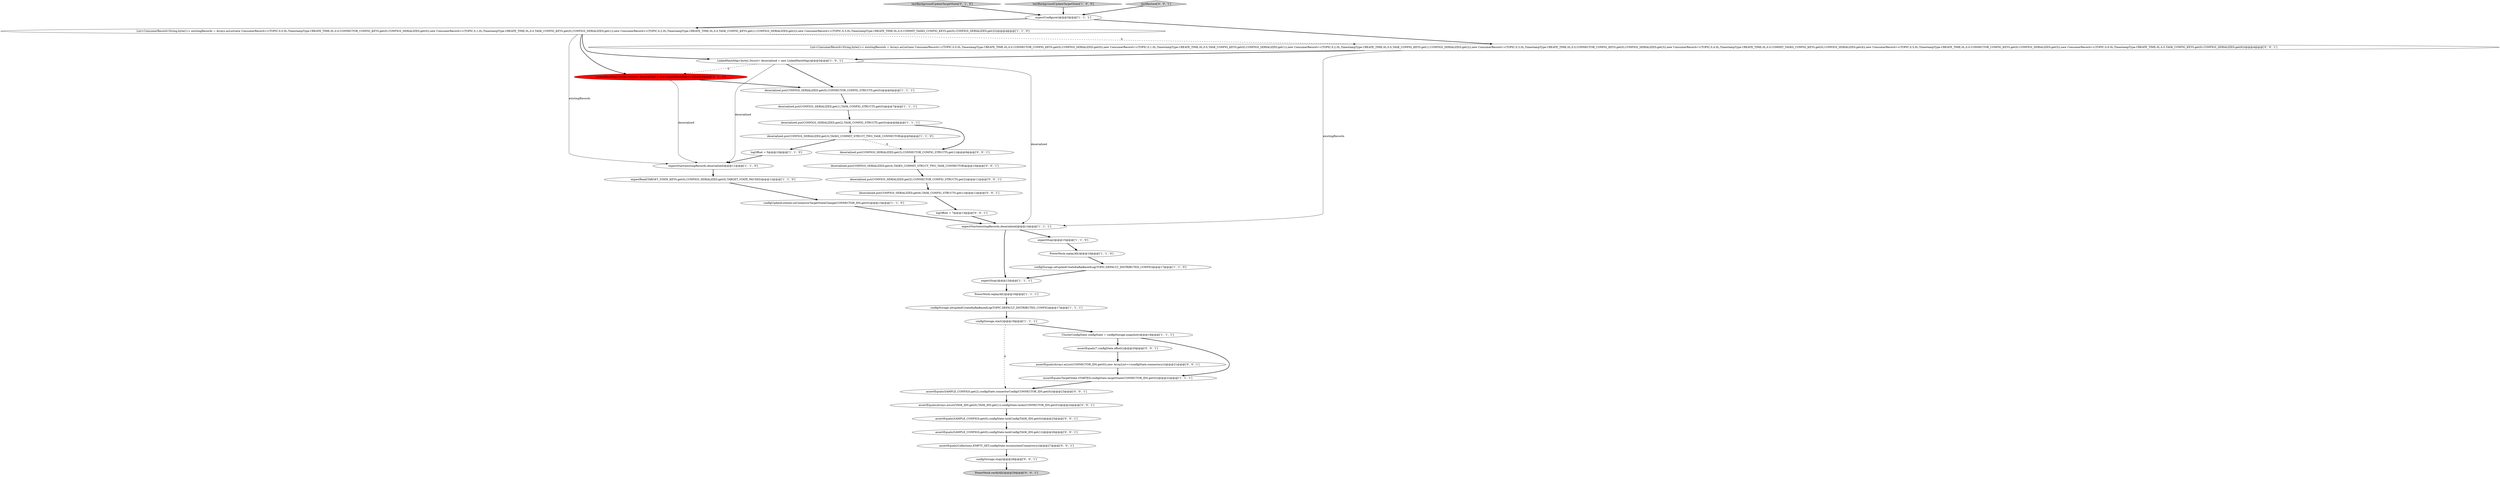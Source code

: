 digraph {
33 [style = filled, label = "deserialized.put(CONFIGS_SERIALIZED.get(6),TASK_CONFIG_STRUCTS.get(1))@@@12@@@['0', '0', '1']", fillcolor = white, shape = ellipse image = "AAA0AAABBB3BBB"];
18 [style = filled, label = "List<ConsumerRecord<String,byte((>> existingRecords = Arrays.asList(new ConsumerRecord<>(TOPIC,0,0,0L,TimestampType.CREATE_TIME,0L,0,0,CONNECTOR_CONFIG_KEYS.get(0),CONFIGS_SERIALIZED.get(0)),new ConsumerRecord<>(TOPIC,0,1,0L,TimestampType.CREATE_TIME,0L,0,0,TASK_CONFIG_KEYS.get(0),CONFIGS_SERIALIZED.get(1)),new ConsumerRecord<>(TOPIC,0,2,0L,TimestampType.CREATE_TIME,0L,0,0,TASK_CONFIG_KEYS.get(1),CONFIGS_SERIALIZED.get(2)),new ConsumerRecord<>(TOPIC,0,3,0L,TimestampType.CREATE_TIME,0L,0,0,COMMIT_TASKS_CONFIG_KEYS.get(0),CONFIGS_SERIALIZED.get(3)))@@@4@@@['1', '1', '0']", fillcolor = white, shape = ellipse image = "AAA0AAABBB1BBB"];
14 [style = filled, label = "expectConfigure()@@@3@@@['1', '1', '1']", fillcolor = white, shape = ellipse image = "AAA0AAABBB1BBB"];
28 [style = filled, label = "assertEquals(SAMPLE_CONFIGS.get(0),configState.taskConfig(TASK_IDS.get(0)))@@@25@@@['0', '0', '1']", fillcolor = white, shape = ellipse image = "AAA0AAABBB3BBB"];
29 [style = filled, label = "assertEquals(SAMPLE_CONFIGS.get(0),configState.taskConfig(TASK_IDS.get(1)))@@@26@@@['0', '0', '1']", fillcolor = white, shape = ellipse image = "AAA0AAABBB3BBB"];
11 [style = filled, label = "expectStart(existingRecords,deserialized)@@@14@@@['1', '1', '1']", fillcolor = white, shape = ellipse image = "AAA0AAABBB1BBB"];
4 [style = filled, label = "deserialized.put(CONFIGS_SERIALIZED.get(0),CONNECTOR_CONFIG_STRUCTS.get(0))@@@6@@@['1', '1', '1']", fillcolor = white, shape = ellipse image = "AAA0AAABBB1BBB"];
37 [style = filled, label = "assertEquals(SAMPLE_CONFIGS.get(2),configState.connectorConfig(CONNECTOR_IDS.get(0)))@@@23@@@['0', '0', '1']", fillcolor = white, shape = ellipse image = "AAA0AAABBB3BBB"];
26 [style = filled, label = "assertEquals(7,configState.offset())@@@20@@@['0', '0', '1']", fillcolor = white, shape = ellipse image = "AAA0AAABBB3BBB"];
2 [style = filled, label = "LinkedHashMap<byte((,Struct> deserialized = new LinkedHashMap()@@@5@@@['1', '0', '1']", fillcolor = white, shape = ellipse image = "AAA0AAABBB1BBB"];
15 [style = filled, label = "configStorage.setupAndCreateKafkaBasedLog(TOPIC,DEFAULT_DISTRIBUTED_CONFIG)@@@17@@@['1', '1', '0']", fillcolor = white, shape = ellipse image = "AAA0AAABBB1BBB"];
16 [style = filled, label = "expectStop()@@@15@@@['1', '1', '1']", fillcolor = white, shape = ellipse image = "AAA0AAABBB1BBB"];
25 [style = filled, label = "configStorage.stop()@@@28@@@['0', '0', '1']", fillcolor = white, shape = ellipse image = "AAA0AAABBB3BBB"];
39 [style = filled, label = "deserialized.put(CONFIGS_SERIALIZED.get(5),CONNECTOR_CONFIG_STRUCTS.get(2))@@@11@@@['0', '0', '1']", fillcolor = white, shape = ellipse image = "AAA0AAABBB3BBB"];
19 [style = filled, label = "PowerMock.replayAll()@@@16@@@['1', '1', '1']", fillcolor = white, shape = ellipse image = "AAA0AAABBB1BBB"];
12 [style = filled, label = "PowerMock.replayAll()@@@16@@@['1', '1', '0']", fillcolor = white, shape = ellipse image = "AAA0AAABBB1BBB"];
7 [style = filled, label = "expectRead(TARGET_STATE_KEYS.get(0),CONFIGS_SERIALIZED.get(0),TARGET_STATE_PAUSED)@@@12@@@['1', '1', '0']", fillcolor = white, shape = ellipse image = "AAA0AAABBB1BBB"];
24 [style = filled, label = "logOffset = 7@@@13@@@['0', '0', '1']", fillcolor = white, shape = ellipse image = "AAA0AAABBB3BBB"];
21 [style = filled, label = "deserialized.put(CONFIGS_SERIALIZED.get(2),TASK_CONFIG_STRUCTS.get(0))@@@8@@@['1', '1', '1']", fillcolor = white, shape = ellipse image = "AAA0AAABBB1BBB"];
3 [style = filled, label = "configUpdateListener.onConnectorTargetStateChange(CONNECTOR_IDS.get(0))@@@13@@@['1', '1', '0']", fillcolor = white, shape = ellipse image = "AAA0AAABBB1BBB"];
34 [style = filled, label = "deserialized.put(CONFIGS_SERIALIZED.get(4),TASKS_COMMIT_STRUCT_TWO_TASK_CONNECTOR)@@@10@@@['0', '0', '1']", fillcolor = white, shape = ellipse image = "AAA0AAABBB3BBB"];
23 [style = filled, label = "testBackgroundUpdateTargetState['0', '1', '0']", fillcolor = lightgray, shape = diamond image = "AAA0AAABBB2BBB"];
1 [style = filled, label = "testBackgroundUpdateTargetState['1', '0', '0']", fillcolor = lightgray, shape = diamond image = "AAA0AAABBB1BBB"];
35 [style = filled, label = "deserialized.put(CONFIGS_SERIALIZED.get(3),CONNECTOR_CONFIG_STRUCTS.get(1))@@@9@@@['0', '0', '1']", fillcolor = white, shape = ellipse image = "AAA0AAABBB3BBB"];
27 [style = filled, label = "assertEquals(Arrays.asList(CONNECTOR_IDS.get(0)),new ArrayList<>(configState.connectors()))@@@21@@@['0', '0', '1']", fillcolor = white, shape = ellipse image = "AAA0AAABBB3BBB"];
6 [style = filled, label = "expectStart(existingRecords,deserialized)@@@11@@@['1', '1', '0']", fillcolor = white, shape = ellipse image = "AAA0AAABBB1BBB"];
20 [style = filled, label = "deserialized.put(CONFIGS_SERIALIZED.get(3),TASKS_COMMIT_STRUCT_TWO_TASK_CONNECTOR)@@@9@@@['1', '1', '0']", fillcolor = white, shape = ellipse image = "AAA0AAABBB1BBB"];
13 [style = filled, label = "expectStop()@@@15@@@['1', '1', '0']", fillcolor = white, shape = ellipse image = "AAA0AAABBB1BBB"];
36 [style = filled, label = "PowerMock.verifyAll()@@@29@@@['0', '0', '1']", fillcolor = lightgray, shape = ellipse image = "AAA0AAABBB3BBB"];
30 [style = filled, label = "assertEquals(Collections.EMPTY_SET,configState.inconsistentConnectors())@@@27@@@['0', '0', '1']", fillcolor = white, shape = ellipse image = "AAA0AAABBB3BBB"];
8 [style = filled, label = "assertEquals(TargetState.STARTED,configState.targetState(CONNECTOR_IDS.get(0)))@@@22@@@['1', '1', '1']", fillcolor = white, shape = ellipse image = "AAA0AAABBB1BBB"];
0 [style = filled, label = "configStorage.start()@@@18@@@['1', '1', '1']", fillcolor = white, shape = ellipse image = "AAA0AAABBB1BBB"];
10 [style = filled, label = "logOffset = 5@@@10@@@['1', '1', '0']", fillcolor = white, shape = ellipse image = "AAA0AAABBB1BBB"];
5 [style = filled, label = "deserialized.put(CONFIGS_SERIALIZED.get(1),TASK_CONFIG_STRUCTS.get(0))@@@7@@@['1', '1', '1']", fillcolor = white, shape = ellipse image = "AAA0AAABBB1BBB"];
32 [style = filled, label = "assertEquals(Arrays.asList(TASK_IDS.get(0),TASK_IDS.get(1)),configState.tasks(CONNECTOR_IDS.get(0)))@@@24@@@['0', '0', '1']", fillcolor = white, shape = ellipse image = "AAA0AAABBB3BBB"];
22 [style = filled, label = "LinkedHashMap<byte((,Struct> deserialized = new LinkedHashMap<>()@@@5@@@['0', '1', '0']", fillcolor = red, shape = ellipse image = "AAA1AAABBB2BBB"];
38 [style = filled, label = "testRestore['0', '0', '1']", fillcolor = lightgray, shape = diamond image = "AAA0AAABBB3BBB"];
9 [style = filled, label = "configStorage.setupAndCreateKafkaBasedLog(TOPIC,DEFAULT_DISTRIBUTED_CONFIG)@@@17@@@['1', '1', '1']", fillcolor = white, shape = ellipse image = "AAA0AAABBB1BBB"];
31 [style = filled, label = "List<ConsumerRecord<String,byte((>> existingRecords = Arrays.asList(new ConsumerRecord<>(TOPIC,0,0,0L,TimestampType.CREATE_TIME,0L,0,0,CONNECTOR_CONFIG_KEYS.get(0),CONFIGS_SERIALIZED.get(0)),new ConsumerRecord<>(TOPIC,0,1,0L,TimestampType.CREATE_TIME,0L,0,0,TASK_CONFIG_KEYS.get(0),CONFIGS_SERIALIZED.get(1)),new ConsumerRecord<>(TOPIC,0,2,0L,TimestampType.CREATE_TIME,0L,0,0,TASK_CONFIG_KEYS.get(1),CONFIGS_SERIALIZED.get(2)),new ConsumerRecord<>(TOPIC,0,3,0L,TimestampType.CREATE_TIME,0L,0,0,CONNECTOR_CONFIG_KEYS.get(0),CONFIGS_SERIALIZED.get(3)),new ConsumerRecord<>(TOPIC,0,4,0L,TimestampType.CREATE_TIME,0L,0,0,COMMIT_TASKS_CONFIG_KEYS.get(0),CONFIGS_SERIALIZED.get(4)),new ConsumerRecord<>(TOPIC,0,5,0L,TimestampType.CREATE_TIME,0L,0,0,CONNECTOR_CONFIG_KEYS.get(0),CONFIGS_SERIALIZED.get(5)),new ConsumerRecord<>(TOPIC,0,6,0L,TimestampType.CREATE_TIME,0L,0,0,TASK_CONFIG_KEYS.get(0),CONFIGS_SERIALIZED.get(6)))@@@4@@@['0', '0', '1']", fillcolor = white, shape = ellipse image = "AAA0AAABBB3BBB"];
17 [style = filled, label = "ClusterConfigState configState = configStorage.snapshot()@@@19@@@['1', '1', '1']", fillcolor = white, shape = ellipse image = "AAA0AAABBB1BBB"];
17->8 [style = bold, label=""];
11->16 [style = bold, label=""];
28->29 [style = bold, label=""];
17->26 [style = bold, label=""];
2->6 [style = solid, label="deserialized"];
0->37 [style = dashed, label="0"];
9->0 [style = bold, label=""];
29->30 [style = bold, label=""];
31->11 [style = solid, label="existingRecords"];
0->17 [style = bold, label=""];
25->36 [style = bold, label=""];
12->15 [style = bold, label=""];
3->11 [style = bold, label=""];
30->25 [style = bold, label=""];
31->2 [style = bold, label=""];
18->2 [style = bold, label=""];
16->19 [style = bold, label=""];
15->16 [style = bold, label=""];
2->11 [style = solid, label="deserialized"];
2->4 [style = bold, label=""];
10->6 [style = bold, label=""];
7->3 [style = bold, label=""];
39->33 [style = bold, label=""];
38->14 [style = bold, label=""];
20->10 [style = bold, label=""];
22->4 [style = bold, label=""];
23->14 [style = bold, label=""];
5->21 [style = bold, label=""];
20->35 [style = dashed, label="0"];
26->27 [style = bold, label=""];
18->22 [style = bold, label=""];
13->12 [style = bold, label=""];
21->20 [style = bold, label=""];
19->9 [style = bold, label=""];
24->11 [style = bold, label=""];
33->24 [style = bold, label=""];
11->13 [style = bold, label=""];
34->39 [style = bold, label=""];
14->31 [style = bold, label=""];
22->6 [style = solid, label="deserialized"];
37->32 [style = bold, label=""];
14->18 [style = bold, label=""];
1->14 [style = bold, label=""];
8->37 [style = bold, label=""];
18->6 [style = solid, label="existingRecords"];
21->35 [style = bold, label=""];
6->7 [style = bold, label=""];
35->34 [style = bold, label=""];
2->22 [style = dashed, label="0"];
32->28 [style = bold, label=""];
4->5 [style = bold, label=""];
27->8 [style = bold, label=""];
18->31 [style = dashed, label="0"];
}
